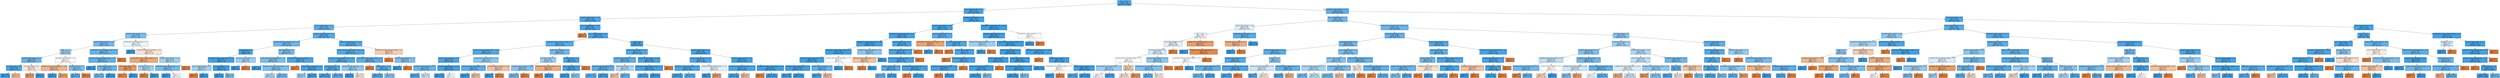 digraph Tree {
node [shape=box, style="filled", color="black"] ;
0 [label="date <= 115.0\ngini = 0.166\nsamples = 26924\nvalue = [2456, 24468]", fillcolor="#399de5e5"] ;
1 [label="due_vs_submission_date <= 0.5\ngini = 0.101\nsamples = 15974\nvalue = [854, 15120]", fillcolor="#399de5f1"] ;
0 -> 1 [labeldistance=2.5, labelangle=45, headlabel="True"] ;
2 [label="homepage_clicks_by_days <= 10.5\ngini = 0.151\nsamples = 8588\nvalue = [705, 7883]", fillcolor="#399de5e8"] ;
1 -> 2 ;
3 [label="due_vs_submission_date <= -7.5\ngini = 0.229\nsamples = 2860\nvalue = [378, 2482]", fillcolor="#399de5d8"] ;
2 -> 3 ;
4 [label="oucontent_clicks_by_days <= 12.5\ngini = 0.379\nsamples = 295\nvalue = [75, 220]", fillcolor="#399de5a8"] ;
3 -> 4 ;
5 [label="subpage_clicks_by_interval <= 0.5\ngini = 0.345\nsamples = 257\nvalue = [57, 200]", fillcolor="#399de5b6"] ;
4 -> 5 ;
6 [label="weight <= 11.25\ngini = 0.439\nsamples = 83\nvalue = [27, 56]", fillcolor="#399de584"] ;
5 -> 6 ;
7 [label="oucontent_clicks_by_days <= 3.5\ngini = 0.287\nsamples = 46\nvalue = [8, 38]", fillcolor="#399de5c9"] ;
6 -> 7 ;
8 [label="url_clicks_by_days <= 0.5\ngini = 0.149\nsamples = 37\nvalue = [3, 34]", fillcolor="#399de5e9"] ;
7 -> 8 ;
9 [label="gini = 0.057\nsamples = 34\nvalue = [1, 33]", fillcolor="#399de5f7"] ;
8 -> 9 ;
10 [label="gini = 0.444\nsamples = 3\nvalue = [2, 1]", fillcolor="#e581397f"] ;
8 -> 10 ;
11 [label="url_clicks_by_days <= 0.5\ngini = 0.494\nsamples = 9\nvalue = [5, 4]", fillcolor="#e5813933"] ;
7 -> 11 ;
12 [label="gini = 0.278\nsamples = 6\nvalue = [5, 1]", fillcolor="#e58139cc"] ;
11 -> 12 ;
13 [label="gini = 0.0\nsamples = 3\nvalue = [0, 3]", fillcolor="#399de5ff"] ;
11 -> 13 ;
14 [label="homepage_clicks_by_days <= 2.5\ngini = 0.5\nsamples = 37\nvalue = [19, 18]", fillcolor="#e581390d"] ;
6 -> 14 ;
15 [label="forumng_clicks_by_interval_change <= -45.0\ngini = 0.408\nsamples = 21\nvalue = [15, 6]", fillcolor="#e5813999"] ;
14 -> 15 ;
16 [label="gini = 0.0\nsamples = 2\nvalue = [0, 2]", fillcolor="#399de5ff"] ;
15 -> 16 ;
17 [label="gini = 0.332\nsamples = 19\nvalue = [15, 4]", fillcolor="#e58139bb"] ;
15 -> 17 ;
18 [label="imd_band_70-80% <= 0.5\ngini = 0.375\nsamples = 16\nvalue = [4, 12]", fillcolor="#399de5aa"] ;
14 -> 18 ;
19 [label="gini = 0.245\nsamples = 14\nvalue = [2, 12]", fillcolor="#399de5d4"] ;
18 -> 19 ;
20 [label="gini = 0.0\nsamples = 2\nvalue = [2, 0]", fillcolor="#e58139ff"] ;
18 -> 20 ;
21 [label="ouelluminate_clicks_by_interval_change <= 0.5\ngini = 0.285\nsamples = 174\nvalue = [30, 144]", fillcolor="#399de5ca"] ;
5 -> 21 ;
22 [label="oucontent_clicks_by_interval_change <= -11.5\ngini = 0.273\nsamples = 172\nvalue = [28, 144]", fillcolor="#399de5cd"] ;
21 -> 22 ;
23 [label="gini = 0.0\nsamples = 29\nvalue = [0, 29]", fillcolor="#399de5ff"] ;
22 -> 23 ;
24 [label="ouwiki_clicks_by_interval <= 0.5\ngini = 0.315\nsamples = 143\nvalue = [28, 115]", fillcolor="#399de5c1"] ;
22 -> 24 ;
25 [label="gini = 0.352\nsamples = 123\nvalue = [28, 95]", fillcolor="#399de5b4"] ;
24 -> 25 ;
26 [label="gini = 0.0\nsamples = 20\nvalue = [0, 20]", fillcolor="#399de5ff"] ;
24 -> 26 ;
27 [label="gini = 0.0\nsamples = 2\nvalue = [2, 0]", fillcolor="#e58139ff"] ;
21 -> 27 ;
28 [label="ouwiki_clicks_by_interval_change <= -0.5\ngini = 0.499\nsamples = 38\nvalue = [18, 20]", fillcolor="#399de519"] ;
4 -> 28 ;
29 [label="gini = 0.0\nsamples = 6\nvalue = [0, 6]", fillcolor="#399de5ff"] ;
28 -> 29 ;
30 [label="homepage_clicks_by_days_change <= -0.5\ngini = 0.492\nsamples = 32\nvalue = [18, 14]", fillcolor="#e5813939"] ;
28 -> 30 ;
31 [label="oucollaborate_clicks_by_interval_change <= 0.5\ngini = 0.36\nsamples = 17\nvalue = [13, 4]", fillcolor="#e58139b1"] ;
30 -> 31 ;
32 [label="region_London Region <= 0.5\ngini = 0.245\nsamples = 14\nvalue = [12, 2]", fillcolor="#e58139d4"] ;
31 -> 32 ;
33 [label="gini = 0.142\nsamples = 13\nvalue = [12, 1]", fillcolor="#e58139ea"] ;
32 -> 33 ;
34 [label="gini = 0.0\nsamples = 1\nvalue = [0, 1]", fillcolor="#399de5ff"] ;
32 -> 34 ;
35 [label="imd_band_60-70% <= 0.5\ngini = 0.444\nsamples = 3\nvalue = [1, 2]", fillcolor="#399de57f"] ;
31 -> 35 ;
36 [label="gini = 0.0\nsamples = 1\nvalue = [1, 0]", fillcolor="#e58139ff"] ;
35 -> 36 ;
37 [label="gini = 0.0\nsamples = 2\nvalue = [0, 2]", fillcolor="#399de5ff"] ;
35 -> 37 ;
38 [label="oucontent_clicks_by_days <= 36.5\ngini = 0.444\nsamples = 15\nvalue = [5, 10]", fillcolor="#399de57f"] ;
30 -> 38 ;
39 [label="homepage_clicks_by_days_change <= 2.5\ngini = 0.355\nsamples = 13\nvalue = [3, 10]", fillcolor="#399de5b3"] ;
38 -> 39 ;
40 [label="gini = 0.0\nsamples = 7\nvalue = [0, 7]", fillcolor="#399de5ff"] ;
39 -> 40 ;
41 [label="gini = 0.5\nsamples = 6\nvalue = [3, 3]", fillcolor="#e5813900"] ;
39 -> 41 ;
42 [label="gini = 0.0\nsamples = 2\nvalue = [2, 0]", fillcolor="#e58139ff"] ;
38 -> 42 ;
43 [label="homepage_clicks_by_interval <= 4.5\ngini = 0.208\nsamples = 2565\nvalue = [303, 2262]", fillcolor="#399de5dd"] ;
3 -> 43 ;
44 [label="forumng_clicks_by_interval_change <= -16.5\ngini = 0.314\nsamples = 482\nvalue = [94, 388]", fillcolor="#399de5c1"] ;
43 -> 44 ;
45 [label="region_Ireland <= 0.5\ngini = 0.073\nsamples = 79\nvalue = [3, 76]", fillcolor="#399de5f5"] ;
44 -> 45 ;
46 [label="externalquiz_clicks_by_days_change <= -1.5\ngini = 0.051\nsamples = 76\nvalue = [2, 74]", fillcolor="#399de5f8"] ;
45 -> 46 ;
47 [label="due_vs_submission_date <= -3.5\ngini = 0.444\nsamples = 3\nvalue = [1, 2]", fillcolor="#399de57f"] ;
46 -> 47 ;
48 [label="gini = 0.0\nsamples = 1\nvalue = [1, 0]", fillcolor="#e58139ff"] ;
47 -> 48 ;
49 [label="gini = 0.0\nsamples = 2\nvalue = [0, 2]", fillcolor="#399de5ff"] ;
47 -> 49 ;
50 [label="imd_band_90-100% <= 0.5\ngini = 0.027\nsamples = 73\nvalue = [1, 72]", fillcolor="#399de5fb"] ;
46 -> 50 ;
51 [label="gini = 0.0\nsamples = 69\nvalue = [0, 69]", fillcolor="#399de5ff"] ;
50 -> 51 ;
52 [label="gini = 0.375\nsamples = 4\nvalue = [1, 3]", fillcolor="#399de5aa"] ;
50 -> 52 ;
53 [label="oucontent_clicks_by_days <= 1.0\ngini = 0.444\nsamples = 3\nvalue = [1, 2]", fillcolor="#399de57f"] ;
45 -> 53 ;
54 [label="gini = 0.0\nsamples = 2\nvalue = [0, 2]", fillcolor="#399de5ff"] ;
53 -> 54 ;
55 [label="gini = 0.0\nsamples = 1\nvalue = [1, 0]", fillcolor="#e58139ff"] ;
53 -> 55 ;
56 [label="imd_band_80-90% <= 0.5\ngini = 0.35\nsamples = 403\nvalue = [91, 312]", fillcolor="#399de5b5"] ;
44 -> 56 ;
57 [label="ouwiki_clicks_by_interval_change <= -11.0\ngini = 0.368\nsamples = 362\nvalue = [88, 274]", fillcolor="#399de5ad"] ;
56 -> 57 ;
58 [label="gini = 0.0\nsamples = 16\nvalue = [0, 16]", fillcolor="#399de5ff"] ;
57 -> 58 ;
59 [label="oucontent_clicks_by_interval_change <= -9.5\ngini = 0.379\nsamples = 346\nvalue = [88, 258]", fillcolor="#399de5a8"] ;
57 -> 59 ;
60 [label="gini = 0.47\nsamples = 74\nvalue = [28, 46]", fillcolor="#399de564"] ;
59 -> 60 ;
61 [label="gini = 0.344\nsamples = 272\nvalue = [60, 212]", fillcolor="#399de5b7"] ;
59 -> 61 ;
62 [label="externalquiz_clicks_by_days_change <= -3.5\ngini = 0.136\nsamples = 41\nvalue = [3, 38]", fillcolor="#399de5eb"] ;
56 -> 62 ;
63 [label="gini = 0.0\nsamples = 1\nvalue = [1, 0]", fillcolor="#e58139ff"] ;
62 -> 63 ;
64 [label="homepage_clicks_by_interval <= 0.5\ngini = 0.095\nsamples = 40\nvalue = [2, 38]", fillcolor="#399de5f2"] ;
62 -> 64 ;
65 [label="gini = 0.444\nsamples = 3\nvalue = [1, 2]", fillcolor="#399de57f"] ;
64 -> 65 ;
66 [label="gini = 0.053\nsamples = 37\nvalue = [1, 36]", fillcolor="#399de5f8"] ;
64 -> 66 ;
67 [label="url_clicks_by_interval_change <= 18.0\ngini = 0.181\nsamples = 2083\nvalue = [209, 1874]", fillcolor="#399de5e3"] ;
43 -> 67 ;
68 [label="highest_education_Lower Than A Level <= 0.5\ngini = 0.177\nsamples = 2075\nvalue = [204, 1871]", fillcolor="#399de5e3"] ;
67 -> 68 ;
69 [label="oucontent_clicks_by_interval_change <= 45.5\ngini = 0.15\nsamples = 1425\nvalue = [116, 1309]", fillcolor="#399de5e8"] ;
68 -> 69 ;
70 [label="imd_band_10-20% <= 0.5\ngini = 0.144\nsamples = 1405\nvalue = [110, 1295]", fillcolor="#399de5e9"] ;
69 -> 70 ;
71 [label="gini = 0.13\nsamples = 1270\nvalue = [89, 1181]", fillcolor="#399de5ec"] ;
70 -> 71 ;
72 [label="gini = 0.263\nsamples = 135\nvalue = [21, 114]", fillcolor="#399de5d0"] ;
70 -> 72 ;
73 [label="url_clicks_by_interval_change <= 0.5\ngini = 0.42\nsamples = 20\nvalue = [6, 14]", fillcolor="#399de592"] ;
69 -> 73 ;
74 [label="gini = 0.0\nsamples = 9\nvalue = [0, 9]", fillcolor="#399de5ff"] ;
73 -> 74 ;
75 [label="gini = 0.496\nsamples = 11\nvalue = [6, 5]", fillcolor="#e581392a"] ;
73 -> 75 ;
76 [label="ouelluminate_clicks_by_days_change <= -6.5\ngini = 0.234\nsamples = 650\nvalue = [88, 562]", fillcolor="#399de5d7"] ;
68 -> 76 ;
77 [label="gini = 0.0\nsamples = 2\nvalue = [2, 0]", fillcolor="#e58139ff"] ;
76 -> 77 ;
78 [label="studied_credits <= 140.0\ngini = 0.23\nsamples = 648\nvalue = [86, 562]", fillcolor="#399de5d8"] ;
76 -> 78 ;
79 [label="gini = 0.213\nsamples = 603\nvalue = [73, 530]", fillcolor="#399de5dc"] ;
78 -> 79 ;
80 [label="gini = 0.411\nsamples = 45\nvalue = [13, 32]", fillcolor="#399de597"] ;
78 -> 80 ;
81 [label="externalquiz_clicks_by_interval_change <= 3.5\ngini = 0.469\nsamples = 8\nvalue = [5, 3]", fillcolor="#e5813966"] ;
67 -> 81 ;
82 [label="gini = 0.0\nsamples = 4\nvalue = [4, 0]", fillcolor="#e58139ff"] ;
81 -> 82 ;
83 [label="ouwiki_clicks_by_interval <= 17.0\ngini = 0.375\nsamples = 4\nvalue = [1, 3]", fillcolor="#399de5aa"] ;
81 -> 83 ;
84 [label="gini = 0.0\nsamples = 3\nvalue = [0, 3]", fillcolor="#399de5ff"] ;
83 -> 84 ;
85 [label="gini = 0.0\nsamples = 1\nvalue = [1, 0]", fillcolor="#e58139ff"] ;
83 -> 85 ;
86 [label="due_vs_submission_date <= -40.5\ngini = 0.108\nsamples = 5728\nvalue = [327, 5401]", fillcolor="#399de5f0"] ;
2 -> 86 ;
87 [label="gini = 0.0\nsamples = 3\nvalue = [3, 0]", fillcolor="#e58139ff"] ;
86 -> 87 ;
88 [label="due_vs_submission_date <= -4.5\ngini = 0.107\nsamples = 5725\nvalue = [324, 5401]", fillcolor="#399de5f0"] ;
86 -> 88 ;
89 [label="externalquiz_clicks_by_interval_change <= 0.5\ngini = 0.212\nsamples = 414\nvalue = [50, 364]", fillcolor="#399de5dc"] ;
88 -> 89 ;
90 [label="resource_clicks_by_interval_change <= 14.5\ngini = 0.157\nsamples = 303\nvalue = [26, 277]", fillcolor="#399de5e7"] ;
89 -> 90 ;
91 [label="resource_clicks_by_interval <= 0.5\ngini = 0.131\nsamples = 283\nvalue = [20, 263]", fillcolor="#399de5ec"] ;
90 -> 91 ;
92 [label="url_clicks_by_interval_change <= -0.5\ngini = 0.306\nsamples = 69\nvalue = [13, 56]", fillcolor="#399de5c4"] ;
91 -> 92 ;
93 [label="gini = 0.201\nsamples = 53\nvalue = [6, 47]", fillcolor="#399de5de"] ;
92 -> 93 ;
94 [label="gini = 0.492\nsamples = 16\nvalue = [7, 9]", fillcolor="#399de539"] ;
92 -> 94 ;
95 [label="oucontent_clicks_by_interval <= 95.5\ngini = 0.063\nsamples = 214\nvalue = [7, 207]", fillcolor="#399de5f6"] ;
91 -> 95 ;
96 [label="gini = 0.055\nsamples = 212\nvalue = [6, 206]", fillcolor="#399de5f8"] ;
95 -> 96 ;
97 [label="gini = 0.5\nsamples = 2\nvalue = [1, 1]", fillcolor="#e5813900"] ;
95 -> 97 ;
98 [label="ouwiki_clicks_by_interval_change <= 24.5\ngini = 0.42\nsamples = 20\nvalue = [6, 14]", fillcolor="#399de592"] ;
90 -> 98 ;
99 [label="resource_clicks_by_days_change <= 16.5\ngini = 0.245\nsamples = 14\nvalue = [2, 12]", fillcolor="#399de5d4"] ;
98 -> 99 ;
100 [label="gini = 0.0\nsamples = 11\nvalue = [0, 11]", fillcolor="#399de5ff"] ;
99 -> 100 ;
101 [label="gini = 0.444\nsamples = 3\nvalue = [2, 1]", fillcolor="#e581397f"] ;
99 -> 101 ;
102 [label="homepage_clicks_by_interval <= 46.0\ngini = 0.444\nsamples = 6\nvalue = [4, 2]", fillcolor="#e581397f"] ;
98 -> 102 ;
103 [label="gini = 0.0\nsamples = 2\nvalue = [0, 2]", fillcolor="#399de5ff"] ;
102 -> 103 ;
104 [label="gini = 0.0\nsamples = 4\nvalue = [4, 0]", fillcolor="#e58139ff"] ;
102 -> 104 ;
105 [label="ouwiki_clicks_by_interval <= 0.5\ngini = 0.339\nsamples = 111\nvalue = [24, 87]", fillcolor="#399de5b9"] ;
89 -> 105 ;
106 [label="imd_band_20-30% <= 0.5\ngini = 0.444\nsamples = 63\nvalue = [21, 42]", fillcolor="#399de57f"] ;
105 -> 106 ;
107 [label="oucontent_clicks_by_interval <= 66.0\ngini = 0.397\nsamples = 55\nvalue = [15, 40]", fillcolor="#399de59f"] ;
106 -> 107 ;
108 [label="gini = 0.355\nsamples = 52\nvalue = [12, 40]", fillcolor="#399de5b3"] ;
107 -> 108 ;
109 [label="gini = 0.0\nsamples = 3\nvalue = [3, 0]", fillcolor="#e58139ff"] ;
107 -> 109 ;
110 [label="forumng_clicks_by_interval_change <= 16.0\ngini = 0.375\nsamples = 8\nvalue = [6, 2]", fillcolor="#e58139aa"] ;
106 -> 110 ;
111 [label="gini = 0.0\nsamples = 6\nvalue = [6, 0]", fillcolor="#e58139ff"] ;
110 -> 111 ;
112 [label="gini = 0.0\nsamples = 2\nvalue = [0, 2]", fillcolor="#399de5ff"] ;
110 -> 112 ;
113 [label="imd_band_70-80% <= 0.5\ngini = 0.117\nsamples = 48\nvalue = [3, 45]", fillcolor="#399de5ee"] ;
105 -> 113 ;
114 [label="region_South Region <= 0.5\ngini = 0.081\nsamples = 47\nvalue = [2, 45]", fillcolor="#399de5f4"] ;
113 -> 114 ;
115 [label="gini = 0.0\nsamples = 40\nvalue = [0, 40]", fillcolor="#399de5ff"] ;
114 -> 115 ;
116 [label="gini = 0.408\nsamples = 7\nvalue = [2, 5]", fillcolor="#399de599"] ;
114 -> 116 ;
117 [label="gini = 0.0\nsamples = 1\nvalue = [1, 0]", fillcolor="#e58139ff"] ;
113 -> 117 ;
118 [label="weight <= 2.5\ngini = 0.098\nsamples = 5311\nvalue = [274, 5037]", fillcolor="#399de5f1"] ;
88 -> 118 ;
119 [label="forumng_clicks_by_interval <= 57.5\ngini = 0.177\nsamples = 752\nvalue = [74, 678]", fillcolor="#399de5e3"] ;
118 -> 119 ;
120 [label="oucontent_clicks_by_interval <= 48.5\ngini = 0.251\nsamples = 388\nvalue = [57, 331]", fillcolor="#399de5d3"] ;
119 -> 120 ;
121 [label="ouwiki_clicks_by_days_change <= 9.5\ngini = 0.226\nsamples = 361\nvalue = [47, 314]", fillcolor="#399de5d9"] ;
120 -> 121 ;
122 [label="gini = 0.28\nsamples = 250\nvalue = [42, 208]", fillcolor="#399de5cc"] ;
121 -> 122 ;
123 [label="gini = 0.086\nsamples = 111\nvalue = [5, 106]", fillcolor="#399de5f3"] ;
121 -> 123 ;
124 [label="ouwiki_clicks_by_days <= 4.5\ngini = 0.466\nsamples = 27\nvalue = [10, 17]", fillcolor="#399de569"] ;
120 -> 124 ;
125 [label="gini = 0.463\nsamples = 11\nvalue = [7, 4]", fillcolor="#e581396d"] ;
124 -> 125 ;
126 [label="gini = 0.305\nsamples = 16\nvalue = [3, 13]", fillcolor="#399de5c4"] ;
124 -> 126 ;
127 [label="forumng_clicks_by_interval <= 528.0\ngini = 0.089\nsamples = 364\nvalue = [17, 347]", fillcolor="#399de5f3"] ;
119 -> 127 ;
128 [label="externalquiz_clicks_by_interval_change <= 5.5\ngini = 0.084\nsamples = 363\nvalue = [16, 347]", fillcolor="#399de5f3"] ;
127 -> 128 ;
129 [label="gini = 0.117\nsamples = 256\nvalue = [16, 240]", fillcolor="#399de5ee"] ;
128 -> 129 ;
130 [label="gini = 0.0\nsamples = 107\nvalue = [0, 107]", fillcolor="#399de5ff"] ;
128 -> 130 ;
131 [label="gini = 0.0\nsamples = 1\nvalue = [1, 0]", fillcolor="#e58139ff"] ;
127 -> 131 ;
132 [label="forumng_clicks_by_days <= 1.5\ngini = 0.084\nsamples = 4559\nvalue = [200, 4359]", fillcolor="#399de5f3"] ;
118 -> 132 ;
133 [label="resource_clicks_by_interval <= 30.5\ngini = 0.151\nsamples = 692\nvalue = [57, 635]", fillcolor="#399de5e8"] ;
132 -> 133 ;
134 [label="oucontent_clicks_by_days_change <= 13.5\ngini = 0.141\nsamples = 681\nvalue = [52, 629]", fillcolor="#399de5ea"] ;
133 -> 134 ;
135 [label="gini = 0.095\nsamples = 502\nvalue = [25, 477]", fillcolor="#399de5f2"] ;
134 -> 135 ;
136 [label="gini = 0.256\nsamples = 179\nvalue = [27, 152]", fillcolor="#399de5d2"] ;
134 -> 136 ;
137 [label="forumng_clicks_by_interval_change <= -4.5\ngini = 0.496\nsamples = 11\nvalue = [5, 6]", fillcolor="#399de52a"] ;
133 -> 137 ;
138 [label="gini = 0.0\nsamples = 5\nvalue = [0, 5]", fillcolor="#399de5ff"] ;
137 -> 138 ;
139 [label="gini = 0.278\nsamples = 6\nvalue = [5, 1]", fillcolor="#e58139cc"] ;
137 -> 139 ;
140 [label="resource_clicks_by_interval <= 2.5\ngini = 0.071\nsamples = 3867\nvalue = [143, 3724]", fillcolor="#399de5f5"] ;
132 -> 140 ;
141 [label="oucontent_clicks_by_interval_change <= 70.5\ngini = 0.134\nsamples = 748\nvalue = [54, 694]", fillcolor="#399de5eb"] ;
140 -> 141 ;
142 [label="gini = 0.13\nsamples = 745\nvalue = [52, 693]", fillcolor="#399de5ec"] ;
141 -> 142 ;
143 [label="gini = 0.444\nsamples = 3\nvalue = [2, 1]", fillcolor="#e581397f"] ;
141 -> 143 ;
144 [label="externalquiz_clicks_by_days_change <= -16.0\ngini = 0.055\nsamples = 3119\nvalue = [89, 3030]", fillcolor="#399de5f8"] ;
140 -> 144 ;
145 [label="gini = 0.0\nsamples = 1\nvalue = [1, 0]", fillcolor="#e58139ff"] ;
144 -> 145 ;
146 [label="gini = 0.055\nsamples = 3118\nvalue = [88, 3030]", fillcolor="#399de5f8"] ;
144 -> 146 ;
147 [label="forumng_clicks_by_interval <= 4.5\ngini = 0.04\nsamples = 7386\nvalue = [149, 7237]", fillcolor="#399de5fa"] ;
1 -> 147 ;
148 [label="oucontent_clicks_by_days <= 51.5\ngini = 0.079\nsamples = 2074\nvalue = [85, 1989]", fillcolor="#399de5f4"] ;
147 -> 148 ;
149 [label="forumng_clicks_by_interval_change <= -2.5\ngini = 0.072\nsamples = 1985\nvalue = [74, 1911]", fillcolor="#399de5f5"] ;
148 -> 149 ;
150 [label="subpage_clicks_by_interval_change <= 26.0\ngini = 0.046\nsamples = 1159\nvalue = [27, 1132]", fillcolor="#399de5f9"] ;
149 -> 150 ;
151 [label="ouelluminate_clicks_by_days_change <= 1.5\ngini = 0.042\nsamples = 1152\nvalue = [25, 1127]", fillcolor="#399de5f9"] ;
150 -> 151 ;
152 [label="ouwiki_clicks_by_interval_change <= 2.5\ngini = 0.041\nsamples = 1150\nvalue = [24, 1126]", fillcolor="#399de5fa"] ;
151 -> 152 ;
153 [label="oucontent_clicks_by_days_change <= -4.5\ngini = 0.036\nsamples = 1132\nvalue = [21, 1111]", fillcolor="#399de5fa"] ;
152 -> 153 ;
154 [label="gini = 0.088\nsamples = 174\nvalue = [8, 166]", fillcolor="#399de5f3"] ;
153 -> 154 ;
155 [label="gini = 0.027\nsamples = 958\nvalue = [13, 945]", fillcolor="#399de5fb"] ;
153 -> 155 ;
156 [label="forumng_clicks_by_interval <= 3.5\ngini = 0.278\nsamples = 18\nvalue = [3, 15]", fillcolor="#399de5cc"] ;
152 -> 156 ;
157 [label="gini = 0.124\nsamples = 15\nvalue = [1, 14]", fillcolor="#399de5ed"] ;
156 -> 157 ;
158 [label="gini = 0.444\nsamples = 3\nvalue = [2, 1]", fillcolor="#e581397f"] ;
156 -> 158 ;
159 [label="resource_clicks_by_interval_change <= -5.5\ngini = 0.5\nsamples = 2\nvalue = [1, 1]", fillcolor="#e5813900"] ;
151 -> 159 ;
160 [label="gini = 0.0\nsamples = 1\nvalue = [0, 1]", fillcolor="#399de5ff"] ;
159 -> 160 ;
161 [label="gini = 0.0\nsamples = 1\nvalue = [1, 0]", fillcolor="#e58139ff"] ;
159 -> 161 ;
162 [label="subpage_clicks_by_days_change <= 27.5\ngini = 0.408\nsamples = 7\nvalue = [2, 5]", fillcolor="#399de599"] ;
150 -> 162 ;
163 [label="glossary_clicks_by_days_change <= 4.0\ngini = 0.444\nsamples = 3\nvalue = [2, 1]", fillcolor="#e581397f"] ;
162 -> 163 ;
164 [label="gini = 0.0\nsamples = 2\nvalue = [2, 0]", fillcolor="#e58139ff"] ;
163 -> 164 ;
165 [label="gini = 0.0\nsamples = 1\nvalue = [0, 1]", fillcolor="#399de5ff"] ;
163 -> 165 ;
166 [label="gini = 0.0\nsamples = 4\nvalue = [0, 4]", fillcolor="#399de5ff"] ;
162 -> 166 ;
167 [label="forumng_clicks_by_days <= 5.5\ngini = 0.107\nsamples = 826\nvalue = [47, 779]", fillcolor="#399de5f0"] ;
149 -> 167 ;
168 [label="ouwiki_clicks_by_days_change <= 32.5\ngini = 0.105\nsamples = 825\nvalue = [46, 779]", fillcolor="#399de5f0"] ;
167 -> 168 ;
169 [label="resource_clicks_by_interval_change <= -0.5\ngini = 0.103\nsamples = 824\nvalue = [45, 779]", fillcolor="#399de5f0"] ;
168 -> 169 ;
170 [label="subpage_clicks_by_days <= 4.5\ngini = 0.198\nsamples = 188\nvalue = [21, 167]", fillcolor="#399de5df"] ;
169 -> 170 ;
171 [label="gini = 0.294\nsamples = 95\nvalue = [17, 78]", fillcolor="#399de5c7"] ;
170 -> 171 ;
172 [label="gini = 0.082\nsamples = 93\nvalue = [4, 89]", fillcolor="#399de5f4"] ;
170 -> 172 ;
173 [label="homepage_clicks_by_days_change <= -22.5\ngini = 0.073\nsamples = 636\nvalue = [24, 612]", fillcolor="#399de5f5"] ;
169 -> 173 ;
174 [label="gini = 0.0\nsamples = 1\nvalue = [1, 0]", fillcolor="#e58139ff"] ;
173 -> 174 ;
175 [label="gini = 0.07\nsamples = 635\nvalue = [23, 612]", fillcolor="#399de5f5"] ;
173 -> 175 ;
176 [label="gini = 0.0\nsamples = 1\nvalue = [1, 0]", fillcolor="#e58139ff"] ;
168 -> 176 ;
177 [label="gini = 0.0\nsamples = 1\nvalue = [1, 0]", fillcolor="#e58139ff"] ;
167 -> 177 ;
178 [label="homepage_clicks_by_days <= 9.5\ngini = 0.217\nsamples = 89\nvalue = [11, 78]", fillcolor="#399de5db"] ;
148 -> 178 ;
179 [label="externalquiz_clicks_by_interval_change <= -1.0\ngini = 0.32\nsamples = 5\nvalue = [4, 1]", fillcolor="#e58139bf"] ;
178 -> 179 ;
180 [label="gini = 0.0\nsamples = 1\nvalue = [0, 1]", fillcolor="#399de5ff"] ;
179 -> 180 ;
181 [label="gini = 0.0\nsamples = 4\nvalue = [4, 0]", fillcolor="#e58139ff"] ;
179 -> 181 ;
182 [label="url_clicks_by_days_change <= -8.5\ngini = 0.153\nsamples = 84\nvalue = [7, 77]", fillcolor="#399de5e8"] ;
178 -> 182 ;
183 [label="gini = 0.0\nsamples = 1\nvalue = [1, 0]", fillcolor="#e58139ff"] ;
182 -> 183 ;
184 [label="resource_clicks_by_days <= 0.5\ngini = 0.134\nsamples = 83\nvalue = [6, 77]", fillcolor="#399de5eb"] ;
182 -> 184 ;
185 [label="gini = 0.0\nsamples = 1\nvalue = [1, 0]", fillcolor="#e58139ff"] ;
184 -> 185 ;
186 [label="externalquiz_clicks_by_interval <= 6.0\ngini = 0.115\nsamples = 82\nvalue = [5, 77]", fillcolor="#399de5ee"] ;
184 -> 186 ;
187 [label="ouelluminate_clicks_by_days_change <= -6.5\ngini = 0.094\nsamples = 81\nvalue = [4, 77]", fillcolor="#399de5f2"] ;
186 -> 187 ;
188 [label="gini = 0.0\nsamples = 1\nvalue = [1, 0]", fillcolor="#e58139ff"] ;
187 -> 188 ;
189 [label="gini = 0.072\nsamples = 80\nvalue = [3, 77]", fillcolor="#399de5f5"] ;
187 -> 189 ;
190 [label="gini = 0.0\nsamples = 1\nvalue = [1, 0]", fillcolor="#e58139ff"] ;
186 -> 190 ;
191 [label="homepage_clicks_by_days_change <= 394.0\ngini = 0.024\nsamples = 5312\nvalue = [64, 5248]", fillcolor="#399de5fc"] ;
147 -> 191 ;
192 [label="homepage_clicks_by_interval <= 0.5\ngini = 0.023\nsamples = 5310\nvalue = [63, 5247]", fillcolor="#399de5fc"] ;
191 -> 192 ;
193 [label="forumng_clicks_by_interval_change <= -33.0\ngini = 0.444\nsamples = 3\nvalue = [1, 2]", fillcolor="#399de57f"] ;
192 -> 193 ;
194 [label="gini = 0.0\nsamples = 2\nvalue = [0, 2]", fillcolor="#399de5ff"] ;
193 -> 194 ;
195 [label="gini = 0.0\nsamples = 1\nvalue = [1, 0]", fillcolor="#e58139ff"] ;
193 -> 195 ;
196 [label="oucontent_clicks_by_interval_change <= 20.5\ngini = 0.023\nsamples = 5307\nvalue = [62, 5245]", fillcolor="#399de5fc"] ;
192 -> 196 ;
197 [label="subpage_clicks_by_interval <= 7.5\ngini = 0.016\nsamples = 4183\nvalue = [33, 4150]", fillcolor="#399de5fd"] ;
196 -> 197 ;
198 [label="ouwiki_clicks_by_interval <= 61.0\ngini = 0.033\nsamples = 1073\nvalue = [18, 1055]", fillcolor="#399de5fb"] ;
197 -> 198 ;
199 [label="resource_clicks_by_days_change <= 17.0\ngini = 0.031\nsamples = 1072\nvalue = [17, 1055]", fillcolor="#399de5fb"] ;
198 -> 199 ;
200 [label="gini = 0.03\nsamples = 1068\nvalue = [16, 1052]", fillcolor="#399de5fb"] ;
199 -> 200 ;
201 [label="gini = 0.375\nsamples = 4\nvalue = [1, 3]", fillcolor="#399de5aa"] ;
199 -> 201 ;
202 [label="gini = 0.0\nsamples = 1\nvalue = [1, 0]", fillcolor="#e58139ff"] ;
198 -> 202 ;
203 [label="forumng_clicks_by_days <= 34.5\ngini = 0.01\nsamples = 3110\nvalue = [15, 3095]", fillcolor="#399de5fe"] ;
197 -> 203 ;
204 [label="forumng_clicks_by_interval_change <= 130.5\ngini = 0.015\nsamples = 1958\nvalue = [15, 1943]", fillcolor="#399de5fd"] ;
203 -> 204 ;
205 [label="gini = 0.014\nsamples = 1954\nvalue = [14, 1940]", fillcolor="#399de5fd"] ;
204 -> 205 ;
206 [label="gini = 0.375\nsamples = 4\nvalue = [1, 3]", fillcolor="#399de5aa"] ;
204 -> 206 ;
207 [label="gini = 0.0\nsamples = 1152\nvalue = [0, 1152]", fillcolor="#399de5ff"] ;
203 -> 207 ;
208 [label="homepage_clicks_by_days_change <= -106.0\ngini = 0.05\nsamples = 1124\nvalue = [29, 1095]", fillcolor="#399de5f8"] ;
196 -> 208 ;
209 [label="gini = 0.0\nsamples = 1\nvalue = [1, 0]", fillcolor="#e58139ff"] ;
208 -> 209 ;
210 [label="homepage_clicks_by_days <= 3.5\ngini = 0.049\nsamples = 1123\nvalue = [28, 1095]", fillcolor="#399de5f8"] ;
208 -> 210 ;
211 [label="externalquiz_clicks_by_days_change <= -0.5\ngini = 0.5\nsamples = 4\nvalue = [2, 2]", fillcolor="#e5813900"] ;
210 -> 211 ;
212 [label="gini = 0.0\nsamples = 2\nvalue = [0, 2]", fillcolor="#399de5ff"] ;
211 -> 212 ;
213 [label="gini = 0.0\nsamples = 2\nvalue = [2, 0]", fillcolor="#e58139ff"] ;
211 -> 213 ;
214 [label="subpage_clicks_by_interval <= 8.5\ngini = 0.045\nsamples = 1119\nvalue = [26, 1093]", fillcolor="#399de5f9"] ;
210 -> 214 ;
215 [label="gini = 0.18\nsamples = 110\nvalue = [11, 99]", fillcolor="#399de5e3"] ;
214 -> 215 ;
216 [label="gini = 0.029\nsamples = 1009\nvalue = [15, 994]", fillcolor="#399de5fb"] ;
214 -> 216 ;
217 [label="externalquiz_clicks_by_interval <= 1.0\ngini = 0.5\nsamples = 2\nvalue = [1, 1]", fillcolor="#e5813900"] ;
191 -> 217 ;
218 [label="gini = 0.0\nsamples = 1\nvalue = [0, 1]", fillcolor="#399de5ff"] ;
217 -> 218 ;
219 [label="gini = 0.0\nsamples = 1\nvalue = [1, 0]", fillcolor="#e58139ff"] ;
217 -> 219 ;
220 [label="homepage_clicks_by_interval <= 21.5\ngini = 0.25\nsamples = 10950\nvalue = [1602, 9348]", fillcolor="#399de5d3"] ;
0 -> 220 [labeldistance=2.5, labelangle=-45, headlabel="False"] ;
221 [label="due_vs_submission_date <= -7.5\ngini = 0.336\nsamples = 4851\nvalue = [1035, 3816]", fillcolor="#399de5ba"] ;
220 -> 221 ;
222 [label="ouwiki_clicks_by_days <= 15.0\ngini = 0.495\nsamples = 238\nvalue = [107, 131]", fillcolor="#399de52f"] ;
221 -> 222 ;
223 [label="date <= 203.0\ngini = 0.499\nsamples = 215\nvalue = [104, 111]", fillcolor="#399de510"] ;
222 -> 223 ;
224 [label="num_of_prev_attempts <= 2.5\ngini = 0.496\nsamples = 198\nvalue = [90, 108]", fillcolor="#399de52a"] ;
223 -> 224 ;
225 [label="url_clicks_by_interval <= 0.5\ngini = 0.492\nsamples = 192\nvalue = [84, 108]", fillcolor="#399de539"] ;
224 -> 225 ;
226 [label="forumng_clicks_by_interval_change <= -1.5\ngini = 0.5\nsamples = 131\nvalue = [66, 65]", fillcolor="#e5813904"] ;
225 -> 226 ;
227 [label="forumng_clicks_by_interval_change <= -7.5\ngini = 0.444\nsamples = 54\nvalue = [18, 36]", fillcolor="#399de57f"] ;
226 -> 227 ;
228 [label="gini = 0.5\nsamples = 34\nvalue = [17, 17]", fillcolor="#e5813900"] ;
227 -> 228 ;
229 [label="gini = 0.095\nsamples = 20\nvalue = [1, 19]", fillcolor="#399de5f2"] ;
227 -> 229 ;
230 [label="date <= 161.5\ngini = 0.47\nsamples = 77\nvalue = [48, 29]", fillcolor="#e5813965"] ;
226 -> 230 ;
231 [label="gini = 0.495\nsamples = 60\nvalue = [33, 27]", fillcolor="#e581392e"] ;
230 -> 231 ;
232 [label="gini = 0.208\nsamples = 17\nvalue = [15, 2]", fillcolor="#e58139dd"] ;
230 -> 232 ;
233 [label="resource_clicks_by_interval <= 15.0\ngini = 0.416\nsamples = 61\nvalue = [18, 43]", fillcolor="#399de594"] ;
225 -> 233 ;
234 [label="highest_education_Lower Than A Level <= 0.5\ngini = 0.383\nsamples = 58\nvalue = [15, 43]", fillcolor="#399de5a6"] ;
233 -> 234 ;
235 [label="gini = 0.25\nsamples = 41\nvalue = [6, 35]", fillcolor="#399de5d3"] ;
234 -> 235 ;
236 [label="gini = 0.498\nsamples = 17\nvalue = [9, 8]", fillcolor="#e581391c"] ;
234 -> 236 ;
237 [label="gini = 0.0\nsamples = 3\nvalue = [3, 0]", fillcolor="#e58139ff"] ;
233 -> 237 ;
238 [label="gini = 0.0\nsamples = 6\nvalue = [6, 0]", fillcolor="#e58139ff"] ;
224 -> 238 ;
239 [label="subpage_clicks_by_interval_change <= -49.5\ngini = 0.291\nsamples = 17\nvalue = [14, 3]", fillcolor="#e58139c8"] ;
223 -> 239 ;
240 [label="gini = 0.0\nsamples = 2\nvalue = [0, 2]", fillcolor="#399de5ff"] ;
239 -> 240 ;
241 [label="externalquiz_clicks_by_interval_change <= -1.5\ngini = 0.124\nsamples = 15\nvalue = [14, 1]", fillcolor="#e58139ed"] ;
239 -> 241 ;
242 [label="ouelluminate_clicks_by_interval_change <= -3.0\ngini = 0.5\nsamples = 2\nvalue = [1, 1]", fillcolor="#e5813900"] ;
241 -> 242 ;
243 [label="gini = 0.0\nsamples = 1\nvalue = [1, 0]", fillcolor="#e58139ff"] ;
242 -> 243 ;
244 [label="gini = 0.0\nsamples = 1\nvalue = [0, 1]", fillcolor="#399de5ff"] ;
242 -> 244 ;
245 [label="gini = 0.0\nsamples = 13\nvalue = [13, 0]", fillcolor="#e58139ff"] ;
241 -> 245 ;
246 [label="ouwiki_clicks_by_days_change <= -2.5\ngini = 0.227\nsamples = 23\nvalue = [3, 20]", fillcolor="#399de5d9"] ;
222 -> 246 ;
247 [label="homepage_clicks_by_interval <= 0.5\ngini = 0.375\nsamples = 4\nvalue = [3, 1]", fillcolor="#e58139aa"] ;
246 -> 247 ;
248 [label="gini = 0.0\nsamples = 1\nvalue = [0, 1]", fillcolor="#399de5ff"] ;
247 -> 248 ;
249 [label="gini = 0.0\nsamples = 3\nvalue = [3, 0]", fillcolor="#e58139ff"] ;
247 -> 249 ;
250 [label="gini = 0.0\nsamples = 19\nvalue = [0, 19]", fillcolor="#399de5ff"] ;
246 -> 250 ;
251 [label="highest_education_Lower Than A Level <= 0.5\ngini = 0.321\nsamples = 4613\nvalue = [928, 3685]", fillcolor="#399de5bf"] ;
221 -> 251 ;
252 [label="forumng_clicks_by_days <= 10.5\ngini = 0.282\nsamples = 3322\nvalue = [565, 2757]", fillcolor="#399de5cb"] ;
251 -> 252 ;
253 [label="assessment_type_TMA <= 0.5\ngini = 0.316\nsamples = 2495\nvalue = [491, 2004]", fillcolor="#399de5c1"] ;
252 -> 253 ;
254 [label="region_North Western Region <= 0.5\ngini = 0.23\nsamples = 957\nvalue = [127, 830]", fillcolor="#399de5d8"] ;
253 -> 254 ;
255 [label="subpage_clicks_by_interval <= 6.5\ngini = 0.212\nsamples = 881\nvalue = [106, 775]", fillcolor="#399de5dc"] ;
254 -> 255 ;
256 [label="highest_education_HE Qualification <= 0.5\ngini = 0.279\nsamples = 400\nvalue = [67, 333]", fillcolor="#399de5cc"] ;
255 -> 256 ;
257 [label="gini = 0.323\nsamples = 301\nvalue = [61, 240]", fillcolor="#399de5be"] ;
256 -> 257 ;
258 [label="gini = 0.114\nsamples = 99\nvalue = [6, 93]", fillcolor="#399de5ef"] ;
256 -> 258 ;
259 [label="resource_clicks_by_interval_change <= 43.5\ngini = 0.149\nsamples = 481\nvalue = [39, 442]", fillcolor="#399de5e9"] ;
255 -> 259 ;
260 [label="gini = 0.143\nsamples = 479\nvalue = [37, 442]", fillcolor="#399de5ea"] ;
259 -> 260 ;
261 [label="gini = 0.0\nsamples = 2\nvalue = [2, 0]", fillcolor="#e58139ff"] ;
259 -> 261 ;
262 [label="gender_M <= 0.5\ngini = 0.4\nsamples = 76\nvalue = [21, 55]", fillcolor="#399de59e"] ;
254 -> 262 ;
263 [label="resource_clicks_by_days_change <= -2.5\ngini = 0.489\nsamples = 33\nvalue = [14, 19]", fillcolor="#399de543"] ;
262 -> 263 ;
264 [label="gini = 0.198\nsamples = 9\nvalue = [1, 8]", fillcolor="#399de5df"] ;
263 -> 264 ;
265 [label="gini = 0.497\nsamples = 24\nvalue = [13, 11]", fillcolor="#e5813927"] ;
263 -> 265 ;
266 [label="homepage_clicks_by_days_change <= 4.5\ngini = 0.273\nsamples = 43\nvalue = [7, 36]", fillcolor="#399de5cd"] ;
262 -> 266 ;
267 [label="gini = 0.184\nsamples = 39\nvalue = [4, 35]", fillcolor="#399de5e2"] ;
266 -> 267 ;
268 [label="gini = 0.375\nsamples = 4\nvalue = [3, 1]", fillcolor="#e58139aa"] ;
266 -> 268 ;
269 [label="due_vs_submission_date <= 0.5\ngini = 0.361\nsamples = 1538\nvalue = [364, 1174]", fillcolor="#399de5b0"] ;
253 -> 269 ;
270 [label="resource_clicks_by_days <= 0.5\ngini = 0.399\nsamples = 984\nvalue = [271, 713]", fillcolor="#399de59e"] ;
269 -> 270 ;
271 [label="resource_clicks_by_days_change <= -1.5\ngini = 0.456\nsamples = 333\nvalue = [117, 216]", fillcolor="#399de575"] ;
270 -> 271 ;
272 [label="gini = 0.354\nsamples = 109\nvalue = [25, 84]", fillcolor="#399de5b3"] ;
271 -> 272 ;
273 [label="gini = 0.484\nsamples = 224\nvalue = [92, 132]", fillcolor="#399de54d"] ;
271 -> 273 ;
274 [label="resource_clicks_by_days_change <= 9.5\ngini = 0.361\nsamples = 651\nvalue = [154, 497]", fillcolor="#399de5b0"] ;
270 -> 274 ;
275 [label="gini = 0.353\nsamples = 639\nvalue = [146, 493]", fillcolor="#399de5b3"] ;
274 -> 275 ;
276 [label="gini = 0.444\nsamples = 12\nvalue = [8, 4]", fillcolor="#e581397f"] ;
274 -> 276 ;
277 [label="oucontent_clicks_by_days_change <= -25.5\ngini = 0.279\nsamples = 554\nvalue = [93, 461]", fillcolor="#399de5cc"] ;
269 -> 277 ;
278 [label="date <= 197.5\ngini = 0.496\nsamples = 11\nvalue = [6, 5]", fillcolor="#e581392a"] ;
277 -> 278 ;
279 [label="gini = 0.278\nsamples = 6\nvalue = [1, 5]", fillcolor="#399de5cc"] ;
278 -> 279 ;
280 [label="gini = 0.0\nsamples = 5\nvalue = [5, 0]", fillcolor="#e58139ff"] ;
278 -> 280 ;
281 [label="homepage_clicks_by_days_change <= -21.0\ngini = 0.269\nsamples = 543\nvalue = [87, 456]", fillcolor="#399de5ce"] ;
277 -> 281 ;
282 [label="gini = 0.0\nsamples = 3\nvalue = [3, 0]", fillcolor="#e58139ff"] ;
281 -> 282 ;
283 [label="gini = 0.263\nsamples = 540\nvalue = [84, 456]", fillcolor="#399de5d0"] ;
281 -> 283 ;
284 [label="resource_clicks_by_days <= 1.5\ngini = 0.163\nsamples = 827\nvalue = [74, 753]", fillcolor="#399de5e6"] ;
252 -> 284 ;
285 [label="ouwiki_clicks_by_days <= 0.5\ngini = 0.237\nsamples = 335\nvalue = [46, 289]", fillcolor="#399de5d6"] ;
284 -> 285 ;
286 [label="studied_credits <= 135.0\ngini = 0.327\nsamples = 160\nvalue = [33, 127]", fillcolor="#399de5bd"] ;
285 -> 286 ;
287 [label="subpage_clicks_by_interval_change <= -2.5\ngini = 0.307\nsamples = 153\nvalue = [29, 124]", fillcolor="#399de5c3"] ;
286 -> 287 ;
288 [label="gini = 0.387\nsamples = 84\nvalue = [22, 62]", fillcolor="#399de5a5"] ;
287 -> 288 ;
289 [label="gini = 0.182\nsamples = 69\nvalue = [7, 62]", fillcolor="#399de5e2"] ;
287 -> 289 ;
290 [label="homepage_clicks_by_days <= 17.0\ngini = 0.49\nsamples = 7\nvalue = [4, 3]", fillcolor="#e5813940"] ;
286 -> 290 ;
291 [label="gini = 0.0\nsamples = 4\nvalue = [4, 0]", fillcolor="#e58139ff"] ;
290 -> 291 ;
292 [label="gini = 0.0\nsamples = 3\nvalue = [0, 3]", fillcolor="#399de5ff"] ;
290 -> 292 ;
293 [label="ouelluminate_clicks_by_days_change <= 0.5\ngini = 0.138\nsamples = 175\nvalue = [13, 162]", fillcolor="#399de5eb"] ;
285 -> 293 ;
294 [label="ouwiki_clicks_by_days <= 178.5\ngini = 0.12\nsamples = 172\nvalue = [11, 161]", fillcolor="#399de5ee"] ;
293 -> 294 ;
295 [label="gini = 0.11\nsamples = 171\nvalue = [10, 161]", fillcolor="#399de5ef"] ;
294 -> 295 ;
296 [label="gini = 0.0\nsamples = 1\nvalue = [1, 0]", fillcolor="#e58139ff"] ;
294 -> 296 ;
297 [label="externalquiz_clicks_by_interval <= 1.0\ngini = 0.444\nsamples = 3\nvalue = [2, 1]", fillcolor="#e581397f"] ;
293 -> 297 ;
298 [label="gini = 0.0\nsamples = 1\nvalue = [0, 1]", fillcolor="#399de5ff"] ;
297 -> 298 ;
299 [label="gini = 0.0\nsamples = 2\nvalue = [2, 0]", fillcolor="#e58139ff"] ;
297 -> 299 ;
300 [label="homepage_clicks_by_interval_change <= 20.0\ngini = 0.107\nsamples = 492\nvalue = [28, 464]", fillcolor="#399de5f0"] ;
284 -> 300 ;
301 [label="oucollaborate_clicks_by_days <= 6.5\ngini = 0.104\nsamples = 491\nvalue = [27, 464]", fillcolor="#399de5f0"] ;
300 -> 301 ;
302 [label="studied_credits <= 265.0\ngini = 0.1\nsamples = 490\nvalue = [26, 464]", fillcolor="#399de5f1"] ;
301 -> 302 ;
303 [label="gini = 0.097\nsamples = 489\nvalue = [25, 464]", fillcolor="#399de5f1"] ;
302 -> 303 ;
304 [label="gini = 0.0\nsamples = 1\nvalue = [1, 0]", fillcolor="#e58139ff"] ;
302 -> 304 ;
305 [label="gini = 0.0\nsamples = 1\nvalue = [1, 0]", fillcolor="#e58139ff"] ;
301 -> 305 ;
306 [label="gini = 0.0\nsamples = 1\nvalue = [1, 0]", fillcolor="#e58139ff"] ;
300 -> 306 ;
307 [label="url_clicks_by_days <= 1.5\ngini = 0.404\nsamples = 1291\nvalue = [363, 928]", fillcolor="#399de59b"] ;
251 -> 307 ;
308 [label="assessment_type_TMA <= 0.5\ngini = 0.441\nsamples = 951\nvalue = [312, 639]", fillcolor="#399de582"] ;
307 -> 308 ;
309 [label="subpage_clicks_by_interval <= 1.5\ngini = 0.376\nsamples = 338\nvalue = [85, 253]", fillcolor="#399de5a9"] ;
308 -> 309 ;
310 [label="subpage_clicks_by_days_change <= -5.5\ngini = 0.478\nsamples = 86\nvalue = [34, 52]", fillcolor="#399de558"] ;
309 -> 310 ;
311 [label="forumng_clicks_by_interval_change <= -10.5\ngini = 0.342\nsamples = 32\nvalue = [7, 25]", fillcolor="#399de5b8"] ;
310 -> 311 ;
312 [label="gini = 0.0\nsamples = 2\nvalue = [2, 0]", fillcolor="#e58139ff"] ;
311 -> 312 ;
313 [label="gini = 0.278\nsamples = 30\nvalue = [5, 25]", fillcolor="#399de5cc"] ;
311 -> 313 ;
314 [label="region_South West Region <= 0.5\ngini = 0.5\nsamples = 54\nvalue = [27, 27]", fillcolor="#e5813900"] ;
310 -> 314 ;
315 [label="gini = 0.48\nsamples = 45\nvalue = [27, 18]", fillcolor="#e5813955"] ;
314 -> 315 ;
316 [label="gini = 0.0\nsamples = 9\nvalue = [0, 9]", fillcolor="#399de5ff"] ;
314 -> 316 ;
317 [label="forumng_clicks_by_days_change <= -9.5\ngini = 0.323\nsamples = 252\nvalue = [51, 201]", fillcolor="#399de5be"] ;
309 -> 317 ;
318 [label="forumng_clicks_by_days_change <= -15.5\ngini = 0.489\nsamples = 33\nvalue = [14, 19]", fillcolor="#399de543"] ;
317 -> 318 ;
319 [label="gini = 0.386\nsamples = 23\nvalue = [6, 17]", fillcolor="#399de5a5"] ;
318 -> 319 ;
320 [label="gini = 0.32\nsamples = 10\nvalue = [8, 2]", fillcolor="#e58139bf"] ;
318 -> 320 ;
321 [label="resource_clicks_by_days_change <= -9.5\ngini = 0.281\nsamples = 219\nvalue = [37, 182]", fillcolor="#399de5cb"] ;
317 -> 321 ;
322 [label="gini = 0.5\nsamples = 8\nvalue = [4, 4]", fillcolor="#e5813900"] ;
321 -> 322 ;
323 [label="gini = 0.264\nsamples = 211\nvalue = [33, 178]", fillcolor="#399de5d0"] ;
321 -> 323 ;
324 [label="forumng_clicks_by_days <= 14.5\ngini = 0.466\nsamples = 613\nvalue = [227, 386]", fillcolor="#399de569"] ;
308 -> 324 ;
325 [label="due_vs_submission_date <= 0.5\ngini = 0.48\nsamples = 516\nvalue = [207, 309]", fillcolor="#399de554"] ;
324 -> 325 ;
326 [label="subpage_clicks_by_interval_change <= -32.5\ngini = 0.494\nsamples = 350\nvalue = [156, 194]", fillcolor="#399de532"] ;
325 -> 326 ;
327 [label="gini = 0.375\nsamples = 20\nvalue = [15, 5]", fillcolor="#e58139aa"] ;
326 -> 327 ;
328 [label="gini = 0.489\nsamples = 330\nvalue = [141, 189]", fillcolor="#399de541"] ;
326 -> 328 ;
329 [label="oucontent_clicks_by_interval_change <= -34.5\ngini = 0.426\nsamples = 166\nvalue = [51, 115]", fillcolor="#399de58e"] ;
325 -> 329 ;
330 [label="gini = 0.245\nsamples = 7\nvalue = [6, 1]", fillcolor="#e58139d4"] ;
329 -> 330 ;
331 [label="gini = 0.406\nsamples = 159\nvalue = [45, 114]", fillcolor="#399de59a"] ;
329 -> 331 ;
332 [label="oucontent_clicks_by_interval <= 21.5\ngini = 0.327\nsamples = 97\nvalue = [20, 77]", fillcolor="#399de5bd"] ;
324 -> 332 ;
333 [label="date <= 180.0\ngini = 0.268\nsamples = 88\nvalue = [14, 74]", fillcolor="#399de5cf"] ;
332 -> 333 ;
334 [label="gini = 0.202\nsamples = 79\nvalue = [9, 70]", fillcolor="#399de5de"] ;
333 -> 334 ;
335 [label="gini = 0.494\nsamples = 9\nvalue = [5, 4]", fillcolor="#e5813933"] ;
333 -> 335 ;
336 [label="subpage_clicks_by_days <= 4.5\ngini = 0.444\nsamples = 9\nvalue = [6, 3]", fillcolor="#e581397f"] ;
332 -> 336 ;
337 [label="gini = 0.0\nsamples = 5\nvalue = [5, 0]", fillcolor="#e58139ff"] ;
336 -> 337 ;
338 [label="gini = 0.375\nsamples = 4\nvalue = [1, 3]", fillcolor="#399de5aa"] ;
336 -> 338 ;
339 [label="region_East Anglian Region <= 0.5\ngini = 0.255\nsamples = 340\nvalue = [51, 289]", fillcolor="#399de5d2"] ;
307 -> 339 ;
340 [label="due_vs_submission_date <= 11.5\ngini = 0.209\nsamples = 286\nvalue = [34, 252]", fillcolor="#399de5dd"] ;
339 -> 340 ;
341 [label="imd_band_80-90% <= 0.5\ngini = 0.2\nsamples = 284\nvalue = [32, 252]", fillcolor="#399de5df"] ;
340 -> 341 ;
342 [label="imd_band_0-10% <= 0.5\ngini = 0.165\nsamples = 253\nvalue = [23, 230]", fillcolor="#399de5e6"] ;
341 -> 342 ;
343 [label="gini = 0.127\nsamples = 220\nvalue = [15, 205]", fillcolor="#399de5ec"] ;
342 -> 343 ;
344 [label="gini = 0.367\nsamples = 33\nvalue = [8, 25]", fillcolor="#399de5ad"] ;
342 -> 344 ;
345 [label="homepage_clicks_by_days_change <= 10.5\ngini = 0.412\nsamples = 31\nvalue = [9, 22]", fillcolor="#399de597"] ;
341 -> 345 ;
346 [label="gini = 0.269\nsamples = 25\nvalue = [4, 21]", fillcolor="#399de5ce"] ;
345 -> 346 ;
347 [label="gini = 0.278\nsamples = 6\nvalue = [5, 1]", fillcolor="#e58139cc"] ;
345 -> 347 ;
348 [label="gini = 0.0\nsamples = 2\nvalue = [2, 0]", fillcolor="#e58139ff"] ;
340 -> 348 ;
349 [label="homepage_clicks_by_days <= 7.0\ngini = 0.431\nsamples = 54\nvalue = [17, 37]", fillcolor="#399de58a"] ;
339 -> 349 ;
350 [label="gini = 0.0\nsamples = 6\nvalue = [6, 0]", fillcolor="#e58139ff"] ;
349 -> 350 ;
351 [label="subpage_clicks_by_interval_change <= -60.0\ngini = 0.353\nsamples = 48\nvalue = [11, 37]", fillcolor="#399de5b3"] ;
349 -> 351 ;
352 [label="subpage_clicks_by_days_change <= 2.5\ngini = 0.408\nsamples = 7\nvalue = [5, 2]", fillcolor="#e5813999"] ;
351 -> 352 ;
353 [label="gini = 0.0\nsamples = 5\nvalue = [5, 0]", fillcolor="#e58139ff"] ;
352 -> 353 ;
354 [label="gini = 0.0\nsamples = 2\nvalue = [0, 2]", fillcolor="#399de5ff"] ;
352 -> 354 ;
355 [label="forumng_clicks_by_days_change <= 20.0\ngini = 0.25\nsamples = 41\nvalue = [6, 35]", fillcolor="#399de5d3"] ;
351 -> 355 ;
356 [label="gini = 0.184\nsamples = 39\nvalue = [4, 35]", fillcolor="#399de5e2"] ;
355 -> 356 ;
357 [label="gini = 0.0\nsamples = 2\nvalue = [2, 0]", fillcolor="#e58139ff"] ;
355 -> 357 ;
358 [label="url_clicks_by_interval <= 3.5\ngini = 0.169\nsamples = 6099\nvalue = [567, 5532]", fillcolor="#399de5e5"] ;
220 -> 358 ;
359 [label="due_vs_submission_date <= -3.5\ngini = 0.228\nsamples = 2863\nvalue = [375, 2488]", fillcolor="#399de5d9"] ;
358 -> 359 ;
360 [label="oucontent_clicks_by_days <= 19.5\ngini = 0.409\nsamples = 209\nvalue = [60, 149]", fillcolor="#399de598"] ;
359 -> 360 ;
361 [label="oucontent_clicks_by_interval_change <= 12.5\ngini = 0.451\nsamples = 166\nvalue = [57, 109]", fillcolor="#399de57a"] ;
360 -> 361 ;
362 [label="weight <= 17.5\ngini = 0.41\nsamples = 139\nvalue = [40, 99]", fillcolor="#399de598"] ;
361 -> 362 ;
363 [label="homepage_clicks_by_interval <= 25.5\ngini = 0.42\nsamples = 10\nvalue = [7, 3]", fillcolor="#e5813992"] ;
362 -> 363 ;
364 [label="gini = 0.0\nsamples = 3\nvalue = [0, 3]", fillcolor="#399de5ff"] ;
363 -> 364 ;
365 [label="gini = 0.0\nsamples = 7\nvalue = [7, 0]", fillcolor="#e58139ff"] ;
363 -> 365 ;
366 [label="ouwiki_clicks_by_interval_change <= -33.0\ngini = 0.381\nsamples = 129\nvalue = [33, 96]", fillcolor="#399de5a7"] ;
362 -> 366 ;
367 [label="oucontent_clicks_by_days <= 6.0\ngini = 0.32\nsamples = 5\nvalue = [4, 1]", fillcolor="#e58139bf"] ;
366 -> 367 ;
368 [label="gini = 0.0\nsamples = 4\nvalue = [4, 0]", fillcolor="#e58139ff"] ;
367 -> 368 ;
369 [label="gini = 0.0\nsamples = 1\nvalue = [0, 1]", fillcolor="#399de5ff"] ;
367 -> 369 ;
370 [label="homepage_clicks_by_days_change <= 14.5\ngini = 0.358\nsamples = 124\nvalue = [29, 95]", fillcolor="#399de5b1"] ;
366 -> 370 ;
371 [label="gini = 0.345\nsamples = 122\nvalue = [27, 95]", fillcolor="#399de5b7"] ;
370 -> 371 ;
372 [label="gini = 0.0\nsamples = 2\nvalue = [2, 0]", fillcolor="#e58139ff"] ;
370 -> 372 ;
373 [label="due_vs_submission_date <= -15.5\ngini = 0.466\nsamples = 27\nvalue = [17, 10]", fillcolor="#e5813969"] ;
361 -> 373 ;
374 [label="gini = 0.0\nsamples = 4\nvalue = [0, 4]", fillcolor="#399de5ff"] ;
373 -> 374 ;
375 [label="subpage_clicks_by_interval <= 80.0\ngini = 0.386\nsamples = 23\nvalue = [17, 6]", fillcolor="#e58139a5"] ;
373 -> 375 ;
376 [label="homepage_clicks_by_days_change <= -5.5\ngini = 0.308\nsamples = 21\nvalue = [17, 4]", fillcolor="#e58139c3"] ;
375 -> 376 ;
377 [label="gini = 0.5\nsamples = 6\nvalue = [3, 3]", fillcolor="#e5813900"] ;
376 -> 377 ;
378 [label="gini = 0.124\nsamples = 15\nvalue = [14, 1]", fillcolor="#e58139ed"] ;
376 -> 378 ;
379 [label="gini = 0.0\nsamples = 2\nvalue = [0, 2]", fillcolor="#399de5ff"] ;
375 -> 379 ;
380 [label="glossary_clicks_by_interval_change <= -4.5\ngini = 0.13\nsamples = 43\nvalue = [3, 40]", fillcolor="#399de5ec"] ;
360 -> 380 ;
381 [label="gini = 0.0\nsamples = 2\nvalue = [2, 0]", fillcolor="#e58139ff"] ;
380 -> 381 ;
382 [label="externalquiz_clicks_by_interval_change <= -5.0\ngini = 0.048\nsamples = 41\nvalue = [1, 40]", fillcolor="#399de5f9"] ;
380 -> 382 ;
383 [label="gini = 0.0\nsamples = 1\nvalue = [1, 0]", fillcolor="#e58139ff"] ;
382 -> 383 ;
384 [label="gini = 0.0\nsamples = 40\nvalue = [0, 40]", fillcolor="#399de5ff"] ;
382 -> 384 ;
385 [label="externalquiz_clicks_by_interval <= 1.5\ngini = 0.209\nsamples = 2654\nvalue = [315, 2339]", fillcolor="#399de5dd"] ;
359 -> 385 ;
386 [label="forumng_clicks_by_interval <= 1.5\ngini = 0.247\nsamples = 1778\nvalue = [257, 1521]", fillcolor="#399de5d4"] ;
385 -> 386 ;
387 [label="resource_clicks_by_interval <= 3.5\ngini = 0.411\nsamples = 121\nvalue = [35, 86]", fillcolor="#399de597"] ;
386 -> 387 ;
388 [label="oucontent_clicks_by_interval_change <= 17.0\ngini = 0.494\nsamples = 45\nvalue = [20, 25]", fillcolor="#399de533"] ;
387 -> 388 ;
389 [label="resource_clicks_by_days_change <= 0.5\ngini = 0.422\nsamples = 33\nvalue = [10, 23]", fillcolor="#399de590"] ;
388 -> 389 ;
390 [label="gini = 0.358\nsamples = 30\nvalue = [7, 23]", fillcolor="#399de5b1"] ;
389 -> 390 ;
391 [label="gini = 0.0\nsamples = 3\nvalue = [3, 0]", fillcolor="#e58139ff"] ;
389 -> 391 ;
392 [label="homepage_clicks_by_interval_change <= -1.5\ngini = 0.278\nsamples = 12\nvalue = [10, 2]", fillcolor="#e58139cc"] ;
388 -> 392 ;
393 [label="gini = 0.444\nsamples = 3\nvalue = [1, 2]", fillcolor="#399de57f"] ;
392 -> 393 ;
394 [label="gini = 0.0\nsamples = 9\nvalue = [9, 0]", fillcolor="#e58139ff"] ;
392 -> 394 ;
395 [label="resource_clicks_by_interval <= 52.0\ngini = 0.317\nsamples = 76\nvalue = [15, 61]", fillcolor="#399de5c0"] ;
387 -> 395 ;
396 [label="region_South Region <= 0.5\ngini = 0.275\nsamples = 73\nvalue = [12, 61]", fillcolor="#399de5cd"] ;
395 -> 396 ;
397 [label="gini = 0.23\nsamples = 68\nvalue = [9, 59]", fillcolor="#399de5d8"] ;
396 -> 397 ;
398 [label="gini = 0.48\nsamples = 5\nvalue = [3, 2]", fillcolor="#e5813955"] ;
396 -> 398 ;
399 [label="gini = 0.0\nsamples = 3\nvalue = [3, 0]", fillcolor="#e58139ff"] ;
395 -> 399 ;
400 [label="highest_education_Lower Than A Level <= 0.5\ngini = 0.232\nsamples = 1657\nvalue = [222, 1435]", fillcolor="#399de5d8"] ;
386 -> 400 ;
401 [label="oucontent_clicks_by_interval_change <= 54.5\ngini = 0.198\nsamples = 1188\nvalue = [132, 1056]", fillcolor="#399de5df"] ;
400 -> 401 ;
402 [label="ouwiki_clicks_by_interval_change <= -26.5\ngini = 0.188\nsamples = 1159\nvalue = [122, 1037]", fillcolor="#399de5e1"] ;
401 -> 402 ;
403 [label="gini = 0.326\nsamples = 112\nvalue = [23, 89]", fillcolor="#399de5bd"] ;
402 -> 403 ;
404 [label="gini = 0.171\nsamples = 1047\nvalue = [99, 948]", fillcolor="#399de5e4"] ;
402 -> 404 ;
405 [label="homepage_clicks_by_interval <= 46.0\ngini = 0.452\nsamples = 29\nvalue = [10, 19]", fillcolor="#399de579"] ;
401 -> 405 ;
406 [label="gini = 0.484\nsamples = 17\nvalue = [10, 7]", fillcolor="#e581394d"] ;
405 -> 406 ;
407 [label="gini = 0.0\nsamples = 12\nvalue = [0, 12]", fillcolor="#399de5ff"] ;
405 -> 407 ;
408 [label="gender_F <= 0.5\ngini = 0.31\nsamples = 469\nvalue = [90, 379]", fillcolor="#399de5c2"] ;
400 -> 408 ;
409 [label="url_clicks_by_days_change <= -1.5\ngini = 0.248\nsamples = 303\nvalue = [44, 259]", fillcolor="#399de5d4"] ;
408 -> 409 ;
410 [label="gini = 0.06\nsamples = 65\nvalue = [2, 63]", fillcolor="#399de5f7"] ;
409 -> 410 ;
411 [label="gini = 0.291\nsamples = 238\nvalue = [42, 196]", fillcolor="#399de5c8"] ;
409 -> 411 ;
412 [label="ouwiki_clicks_by_days <= 3.5\ngini = 0.401\nsamples = 166\nvalue = [46, 120]", fillcolor="#399de59d"] ;
408 -> 412 ;
413 [label="gini = 0.462\nsamples = 113\nvalue = [41, 72]", fillcolor="#399de56e"] ;
412 -> 413 ;
414 [label="gini = 0.171\nsamples = 53\nvalue = [5, 48]", fillcolor="#399de5e4"] ;
412 -> 414 ;
415 [label="ouwiki_clicks_by_interval_change <= -9.5\ngini = 0.124\nsamples = 876\nvalue = [58, 818]", fillcolor="#399de5ed"] ;
385 -> 415 ;
416 [label="gender_M <= 0.5\ngini = 0.332\nsamples = 76\nvalue = [16, 60]", fillcolor="#399de5bb"] ;
415 -> 416 ;
417 [label="oucontent_clicks_by_interval <= 33.0\ngini = 0.456\nsamples = 37\nvalue = [13, 24]", fillcolor="#399de575"] ;
416 -> 417 ;
418 [label="homepage_clicks_by_days_change <= -30.5\ngini = 0.346\nsamples = 27\nvalue = [6, 21]", fillcolor="#399de5b6"] ;
417 -> 418 ;
419 [label="gini = 0.0\nsamples = 3\nvalue = [3, 0]", fillcolor="#e58139ff"] ;
418 -> 419 ;
420 [label="gini = 0.219\nsamples = 24\nvalue = [3, 21]", fillcolor="#399de5db"] ;
418 -> 420 ;
421 [label="resource_clicks_by_interval_change <= -4.5\ngini = 0.42\nsamples = 10\nvalue = [7, 3]", fillcolor="#e5813992"] ;
417 -> 421 ;
422 [label="gini = 0.0\nsamples = 3\nvalue = [0, 3]", fillcolor="#399de5ff"] ;
421 -> 422 ;
423 [label="gini = 0.0\nsamples = 7\nvalue = [7, 0]", fillcolor="#e58139ff"] ;
421 -> 423 ;
424 [label="imd_band_20-30% <= 0.5\ngini = 0.142\nsamples = 39\nvalue = [3, 36]", fillcolor="#399de5ea"] ;
416 -> 424 ;
425 [label="studied_credits <= 140.0\ngini = 0.054\nsamples = 36\nvalue = [1, 35]", fillcolor="#399de5f8"] ;
424 -> 425 ;
426 [label="gini = 0.0\nsamples = 34\nvalue = [0, 34]", fillcolor="#399de5ff"] ;
425 -> 426 ;
427 [label="gini = 0.5\nsamples = 2\nvalue = [1, 1]", fillcolor="#e5813900"] ;
425 -> 427 ;
428 [label="ouwiki_clicks_by_interval_change <= -76.0\ngini = 0.444\nsamples = 3\nvalue = [2, 1]", fillcolor="#e581397f"] ;
424 -> 428 ;
429 [label="gini = 0.0\nsamples = 1\nvalue = [0, 1]", fillcolor="#399de5ff"] ;
428 -> 429 ;
430 [label="gini = 0.0\nsamples = 2\nvalue = [2, 0]", fillcolor="#e58139ff"] ;
428 -> 430 ;
431 [label="subpage_clicks_by_interval <= 5.5\ngini = 0.099\nsamples = 800\nvalue = [42, 758]", fillcolor="#399de5f1"] ;
415 -> 431 ;
432 [label="forumng_clicks_by_interval <= 5.0\ngini = 0.444\nsamples = 24\nvalue = [8, 16]", fillcolor="#399de57f"] ;
431 -> 432 ;
433 [label="gini = 0.0\nsamples = 2\nvalue = [2, 0]", fillcolor="#e58139ff"] ;
432 -> 433 ;
434 [label="homepage_clicks_by_interval <= 42.0\ngini = 0.397\nsamples = 22\nvalue = [6, 16]", fillcolor="#399de59f"] ;
432 -> 434 ;
435 [label="gini = 0.219\nsamples = 16\nvalue = [2, 14]", fillcolor="#399de5db"] ;
434 -> 435 ;
436 [label="gini = 0.444\nsamples = 6\nvalue = [4, 2]", fillcolor="#e581397f"] ;
434 -> 436 ;
437 [label="url_clicks_by_days_change <= 0.5\ngini = 0.084\nsamples = 776\nvalue = [34, 742]", fillcolor="#399de5f3"] ;
431 -> 437 ;
438 [label="ouelluminate_clicks_by_interval_change <= -0.5\ngini = 0.054\nsamples = 648\nvalue = [18, 630]", fillcolor="#399de5f8"] ;
437 -> 438 ;
439 [label="gini = 0.375\nsamples = 8\nvalue = [2, 6]", fillcolor="#399de5aa"] ;
438 -> 439 ;
440 [label="gini = 0.049\nsamples = 640\nvalue = [16, 624]", fillcolor="#399de5f8"] ;
438 -> 440 ;
441 [label="externalquiz_clicks_by_interval <= 18.5\ngini = 0.219\nsamples = 128\nvalue = [16, 112]", fillcolor="#399de5db"] ;
437 -> 441 ;
442 [label="gini = 0.198\nsamples = 126\nvalue = [14, 112]", fillcolor="#399de5df"] ;
441 -> 442 ;
443 [label="gini = 0.0\nsamples = 2\nvalue = [2, 0]", fillcolor="#e58139ff"] ;
441 -> 443 ;
444 [label="due_vs_submission_date <= 0.5\ngini = 0.112\nsamples = 3236\nvalue = [192, 3044]", fillcolor="#399de5ef"] ;
358 -> 444 ;
445 [label="date <= 197.5\ngini = 0.154\nsamples = 1507\nvalue = [127, 1380]", fillcolor="#399de5e8"] ;
444 -> 445 ;
446 [label="num_of_prev_attempts <= 1.5\ngini = 0.125\nsamples = 1237\nvalue = [83, 1154]", fillcolor="#399de5ed"] ;
445 -> 446 ;
447 [label="url_clicks_by_interval_change <= 137.5\ngini = 0.118\nsamples = 1211\nvalue = [76, 1135]", fillcolor="#399de5ee"] ;
446 -> 447 ;
448 [label="homepage_clicks_by_days <= 31.5\ngini = 0.116\nsamples = 1210\nvalue = [75, 1135]", fillcolor="#399de5ee"] ;
447 -> 448 ;
449 [label="subpage_clicks_by_interval_change <= -58.5\ngini = 0.15\nsamples = 793\nvalue = [65, 728]", fillcolor="#399de5e8"] ;
448 -> 449 ;
450 [label="gini = 0.444\nsamples = 3\nvalue = [2, 1]", fillcolor="#e581397f"] ;
449 -> 450 ;
451 [label="gini = 0.147\nsamples = 790\nvalue = [63, 727]", fillcolor="#399de5e9"] ;
449 -> 451 ;
452 [label="oucollaborate_clicks_by_interval_change <= 10.5\ngini = 0.047\nsamples = 417\nvalue = [10, 407]", fillcolor="#399de5f9"] ;
448 -> 452 ;
453 [label="gini = 0.039\nsamples = 407\nvalue = [8, 399]", fillcolor="#399de5fa"] ;
452 -> 453 ;
454 [label="gini = 0.32\nsamples = 10\nvalue = [2, 8]", fillcolor="#399de5bf"] ;
452 -> 454 ;
455 [label="gini = 0.0\nsamples = 1\nvalue = [1, 0]", fillcolor="#e58139ff"] ;
447 -> 455 ;
456 [label="age_band_35-55 <= 0.5\ngini = 0.393\nsamples = 26\nvalue = [7, 19]", fillcolor="#399de5a1"] ;
446 -> 456 ;
457 [label="gini = 0.0\nsamples = 14\nvalue = [0, 14]", fillcolor="#399de5ff"] ;
456 -> 457 ;
458 [label="homepage_clicks_by_interval <= 65.5\ngini = 0.486\nsamples = 12\nvalue = [7, 5]", fillcolor="#e5813949"] ;
456 -> 458 ;
459 [label="gini = 0.0\nsamples = 6\nvalue = [6, 0]", fillcolor="#e58139ff"] ;
458 -> 459 ;
460 [label="subpage_clicks_by_days_change <= 39.5\ngini = 0.278\nsamples = 6\nvalue = [1, 5]", fillcolor="#399de5cc"] ;
458 -> 460 ;
461 [label="gini = 0.0\nsamples = 5\nvalue = [0, 5]", fillcolor="#399de5ff"] ;
460 -> 461 ;
462 [label="gini = 0.0\nsamples = 1\nvalue = [1, 0]", fillcolor="#e58139ff"] ;
460 -> 462 ;
463 [label="resource_clicks_by_days_change <= -8.5\ngini = 0.273\nsamples = 270\nvalue = [44, 226]", fillcolor="#399de5cd"] ;
445 -> 463 ;
464 [label="due_vs_submission_date <= -4.5\ngini = 0.497\nsamples = 13\nvalue = [7, 6]", fillcolor="#e5813924"] ;
463 -> 464 ;
465 [label="gini = 0.0\nsamples = 5\nvalue = [5, 0]", fillcolor="#e58139ff"] ;
464 -> 465 ;
466 [label="homepage_clicks_by_interval_change <= -44.5\ngini = 0.375\nsamples = 8\nvalue = [2, 6]", fillcolor="#399de5aa"] ;
464 -> 466 ;
467 [label="forumng_clicks_by_interval <= 70.0\ngini = 0.444\nsamples = 3\nvalue = [2, 1]", fillcolor="#e581397f"] ;
466 -> 467 ;
468 [label="gini = 0.0\nsamples = 2\nvalue = [2, 0]", fillcolor="#e58139ff"] ;
467 -> 468 ;
469 [label="gini = 0.0\nsamples = 1\nvalue = [0, 1]", fillcolor="#399de5ff"] ;
467 -> 469 ;
470 [label="gini = 0.0\nsamples = 5\nvalue = [0, 5]", fillcolor="#399de5ff"] ;
466 -> 470 ;
471 [label="subpage_clicks_by_interval_change <= -14.5\ngini = 0.246\nsamples = 257\nvalue = [37, 220]", fillcolor="#399de5d4"] ;
463 -> 471 ;
472 [label="oucontent_clicks_by_interval <= 40.5\ngini = 0.039\nsamples = 50\nvalue = [1, 49]", fillcolor="#399de5fa"] ;
471 -> 472 ;
473 [label="gini = 0.0\nsamples = 45\nvalue = [0, 45]", fillcolor="#399de5ff"] ;
472 -> 473 ;
474 [label="resource_clicks_by_interval_change <= -6.0\ngini = 0.32\nsamples = 5\nvalue = [1, 4]", fillcolor="#399de5bf"] ;
472 -> 474 ;
475 [label="gini = 0.0\nsamples = 1\nvalue = [1, 0]", fillcolor="#e58139ff"] ;
474 -> 475 ;
476 [label="gini = 0.0\nsamples = 4\nvalue = [0, 4]", fillcolor="#399de5ff"] ;
474 -> 476 ;
477 [label="studied_credits <= 157.5\ngini = 0.287\nsamples = 207\nvalue = [36, 171]", fillcolor="#399de5c9"] ;
471 -> 477 ;
478 [label="glossary_clicks_by_interval_change <= -11.5\ngini = 0.277\nsamples = 205\nvalue = [34, 171]", fillcolor="#399de5cc"] ;
477 -> 478 ;
479 [label="gini = 0.375\nsamples = 4\nvalue = [3, 1]", fillcolor="#e58139aa"] ;
478 -> 479 ;
480 [label="gini = 0.261\nsamples = 201\nvalue = [31, 170]", fillcolor="#399de5d1"] ;
478 -> 480 ;
481 [label="gini = 0.0\nsamples = 2\nvalue = [2, 0]", fillcolor="#e58139ff"] ;
477 -> 481 ;
482 [label="ouelluminate_clicks_by_interval_change <= -6.0\ngini = 0.072\nsamples = 1729\nvalue = [65, 1664]", fillcolor="#399de5f5"] ;
444 -> 482 ;
483 [label="disability_Y <= 0.5\ngini = 0.49\nsamples = 7\nvalue = [3, 4]", fillcolor="#399de540"] ;
482 -> 483 ;
484 [label="gini = 0.0\nsamples = 4\nvalue = [0, 4]", fillcolor="#399de5ff"] ;
483 -> 484 ;
485 [label="gini = 0.0\nsamples = 3\nvalue = [3, 0]", fillcolor="#e58139ff"] ;
483 -> 485 ;
486 [label="resource_clicks_by_days <= 51.5\ngini = 0.069\nsamples = 1722\nvalue = [62, 1660]", fillcolor="#399de5f5"] ;
482 -> 486 ;
487 [label="oucontent_clicks_by_days_change <= 108.0\ngini = 0.068\nsamples = 1721\nvalue = [61, 1660]", fillcolor="#399de5f6"] ;
486 -> 487 ;
488 [label="resource_clicks_by_days_change <= -49.5\ngini = 0.067\nsamples = 1720\nvalue = [60, 1660]", fillcolor="#399de5f6"] ;
487 -> 488 ;
489 [label="gini = 0.0\nsamples = 1\nvalue = [1, 0]", fillcolor="#e58139ff"] ;
488 -> 489 ;
490 [label="studied_credits <= 155.0\ngini = 0.066\nsamples = 1719\nvalue = [59, 1660]", fillcolor="#399de5f6"] ;
488 -> 490 ;
491 [label="gini = 0.062\nsamples = 1694\nvalue = [54, 1640]", fillcolor="#399de5f7"] ;
490 -> 491 ;
492 [label="gini = 0.32\nsamples = 25\nvalue = [5, 20]", fillcolor="#399de5bf"] ;
490 -> 492 ;
493 [label="gini = 0.0\nsamples = 1\nvalue = [1, 0]", fillcolor="#e58139ff"] ;
487 -> 493 ;
494 [label="gini = 0.0\nsamples = 1\nvalue = [1, 0]", fillcolor="#e58139ff"] ;
486 -> 494 ;
}